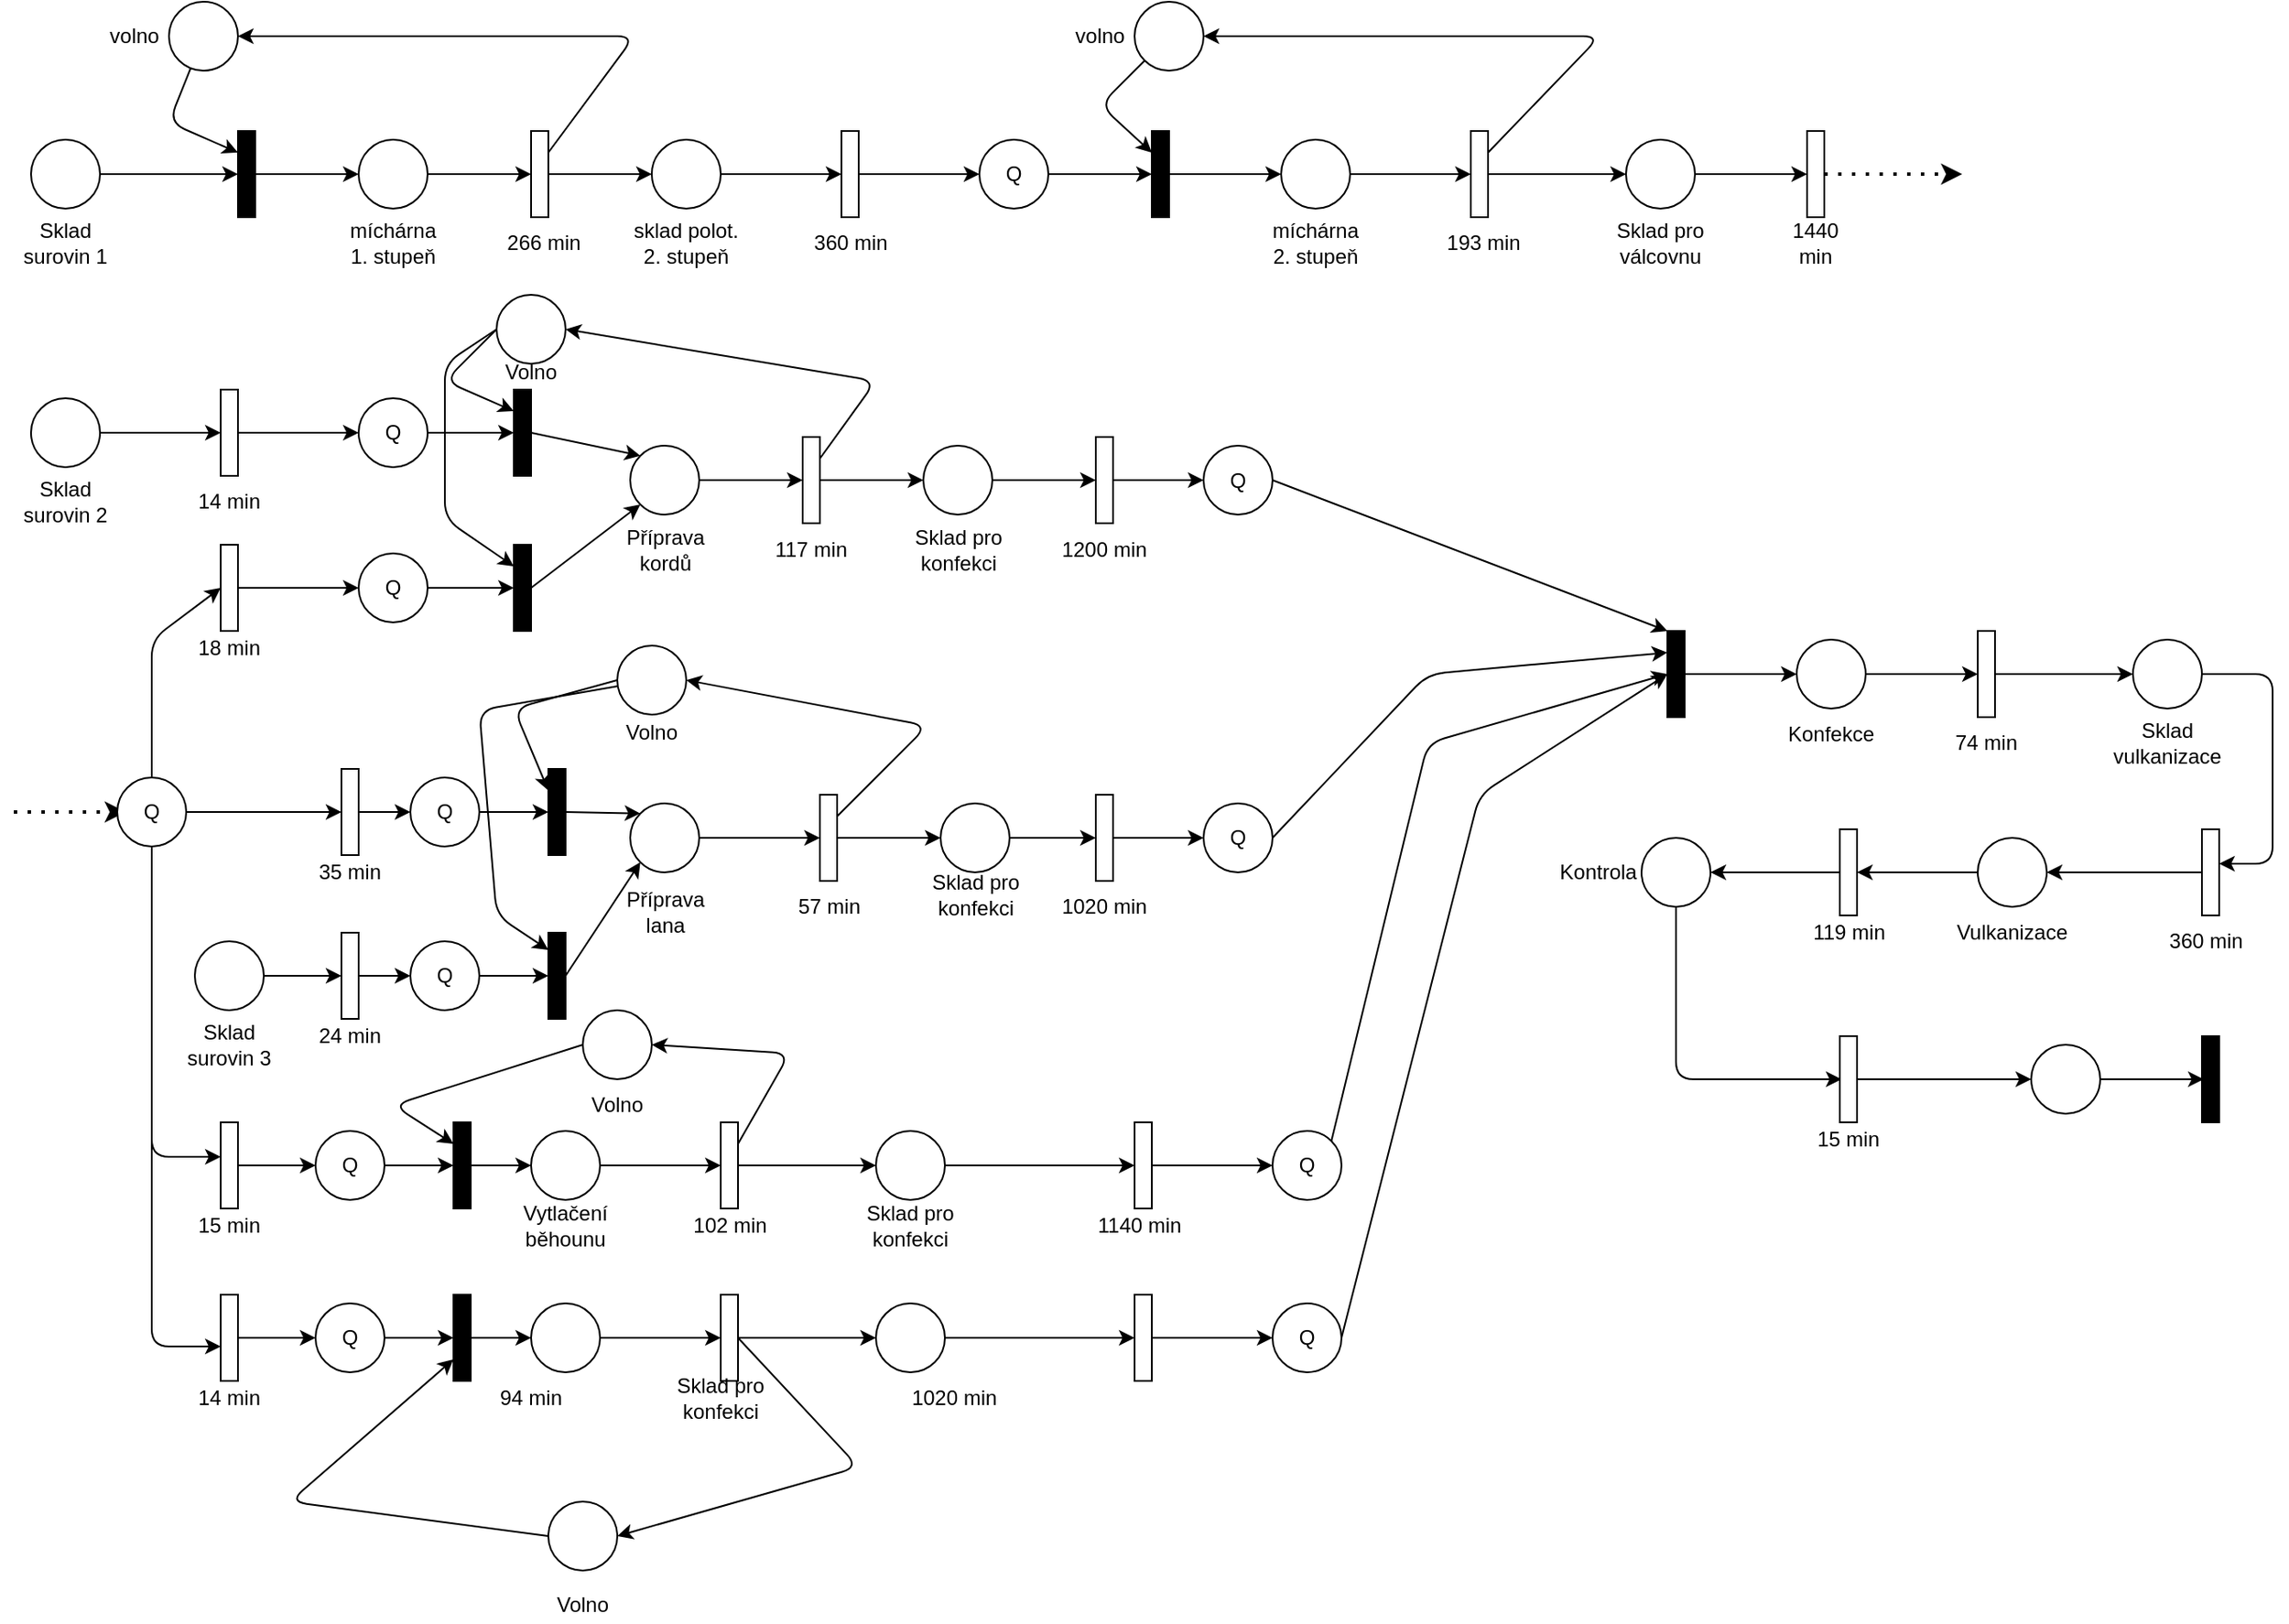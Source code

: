 <mxfile version="13.9.6" type="device"><diagram id="prtHgNgQTEPvFCAcTncT" name="Page-1"><mxGraphModel dx="1303" dy="792" grid="1" gridSize="10" guides="1" tooltips="1" connect="1" arrows="1" fold="1" page="1" pageScale="1" pageWidth="1169" pageHeight="827" math="0" shadow="0"><root><mxCell id="0"/><mxCell id="1" parent="0"/><mxCell id="CF1dB-pHGyorkiDozBWV-3" value="" style="ellipse;whiteSpace=wrap;html=1;aspect=fixed;" vertex="1" parent="1"><mxGeometry x="20" y="80" width="40" height="40" as="geometry"/></mxCell><mxCell id="CF1dB-pHGyorkiDozBWV-4" value="Sklad surovin 1" style="text;html=1;strokeColor=none;fillColor=none;align=center;verticalAlign=middle;whiteSpace=wrap;rounded=0;" vertex="1" parent="1"><mxGeometry x="10" y="130" width="60" height="20" as="geometry"/></mxCell><mxCell id="CF1dB-pHGyorkiDozBWV-5" value="" style="endArrow=classic;html=1;" edge="1" parent="1" source="CF1dB-pHGyorkiDozBWV-3" target="CF1dB-pHGyorkiDozBWV-6"><mxGeometry width="50" height="50" relative="1" as="geometry"><mxPoint x="210" y="160" as="sourcePoint"/><mxPoint x="120" y="101" as="targetPoint"/></mxGeometry></mxCell><mxCell id="CF1dB-pHGyorkiDozBWV-6" value="" style="rounded=0;whiteSpace=wrap;html=1;fillColor=#000000;" vertex="1" parent="1"><mxGeometry x="140" y="75" width="10" height="50" as="geometry"/></mxCell><mxCell id="CF1dB-pHGyorkiDozBWV-8" value="266 min" style="text;html=1;strokeColor=none;fillColor=none;align=center;verticalAlign=middle;whiteSpace=wrap;rounded=0;" vertex="1" parent="1"><mxGeometry x="280" y="130" width="75" height="20" as="geometry"/></mxCell><mxCell id="CF1dB-pHGyorkiDozBWV-9" value="" style="endArrow=classic;html=1;exitX=1;exitY=0.5;exitDx=0;exitDy=0;" edge="1" parent="1" source="CF1dB-pHGyorkiDozBWV-6" target="CF1dB-pHGyorkiDozBWV-10"><mxGeometry width="50" height="50" relative="1" as="geometry"><mxPoint x="200" y="90" as="sourcePoint"/><mxPoint x="250" y="100" as="targetPoint"/></mxGeometry></mxCell><mxCell id="CF1dB-pHGyorkiDozBWV-17" style="edgeStyle=orthogonalEdgeStyle;rounded=0;orthogonalLoop=1;jettySize=auto;html=1;" edge="1" parent="1" source="CF1dB-pHGyorkiDozBWV-10" target="CF1dB-pHGyorkiDozBWV-18"><mxGeometry relative="1" as="geometry"><mxPoint x="310" y="100" as="targetPoint"/></mxGeometry></mxCell><mxCell id="CF1dB-pHGyorkiDozBWV-10" value="" style="ellipse;whiteSpace=wrap;html=1;aspect=fixed;" vertex="1" parent="1"><mxGeometry x="210" y="80" width="40" height="40" as="geometry"/></mxCell><mxCell id="CF1dB-pHGyorkiDozBWV-12" value="" style="ellipse;whiteSpace=wrap;html=1;aspect=fixed;" vertex="1" parent="1"><mxGeometry x="100" width="40" height="40" as="geometry"/></mxCell><mxCell id="CF1dB-pHGyorkiDozBWV-13" value="volno" style="text;html=1;strokeColor=none;fillColor=none;align=center;verticalAlign=middle;whiteSpace=wrap;rounded=0;" vertex="1" parent="1"><mxGeometry x="60" y="10" width="40" height="20" as="geometry"/></mxCell><mxCell id="CF1dB-pHGyorkiDozBWV-14" value="" style="endArrow=classic;html=1;entryX=0;entryY=0.25;entryDx=0;entryDy=0;" edge="1" parent="1" source="CF1dB-pHGyorkiDozBWV-12" target="CF1dB-pHGyorkiDozBWV-6"><mxGeometry width="50" height="50" relative="1" as="geometry"><mxPoint x="210" y="150" as="sourcePoint"/><mxPoint x="260" y="100" as="targetPoint"/><Array as="points"><mxPoint x="100" y="70"/></Array></mxGeometry></mxCell><mxCell id="CF1dB-pHGyorkiDozBWV-22" style="edgeStyle=orthogonalEdgeStyle;rounded=0;orthogonalLoop=1;jettySize=auto;html=1;" edge="1" parent="1" source="CF1dB-pHGyorkiDozBWV-18"><mxGeometry relative="1" as="geometry"><mxPoint x="380" y="100" as="targetPoint"/></mxGeometry></mxCell><mxCell id="CF1dB-pHGyorkiDozBWV-18" value="" style="rounded=0;whiteSpace=wrap;html=1;" vertex="1" parent="1"><mxGeometry x="310" y="75" width="10" height="50" as="geometry"/></mxCell><mxCell id="CF1dB-pHGyorkiDozBWV-20" value="míchárna&lt;br&gt;1. stupeň" style="text;html=1;strokeColor=none;fillColor=none;align=center;verticalAlign=middle;whiteSpace=wrap;rounded=0;" vertex="1" parent="1"><mxGeometry x="195" y="130" width="70" height="20" as="geometry"/></mxCell><mxCell id="CF1dB-pHGyorkiDozBWV-23" value="" style="endArrow=classic;html=1;entryX=1;entryY=0.5;entryDx=0;entryDy=0;exitX=1;exitY=0.25;exitDx=0;exitDy=0;" edge="1" parent="1" source="CF1dB-pHGyorkiDozBWV-18" target="CF1dB-pHGyorkiDozBWV-12"><mxGeometry width="50" height="50" relative="1" as="geometry"><mxPoint x="340" y="80" as="sourcePoint"/><mxPoint x="390" y="30" as="targetPoint"/><Array as="points"><mxPoint x="370" y="20"/></Array></mxGeometry></mxCell><mxCell id="CF1dB-pHGyorkiDozBWV-27" style="edgeStyle=orthogonalEdgeStyle;rounded=0;orthogonalLoop=1;jettySize=auto;html=1;" edge="1" parent="1" source="CF1dB-pHGyorkiDozBWV-24"><mxGeometry relative="1" as="geometry"><mxPoint x="490" y="100" as="targetPoint"/></mxGeometry></mxCell><mxCell id="CF1dB-pHGyorkiDozBWV-24" value="" style="ellipse;whiteSpace=wrap;html=1;aspect=fixed;" vertex="1" parent="1"><mxGeometry x="380" y="80" width="40" height="40" as="geometry"/></mxCell><mxCell id="CF1dB-pHGyorkiDozBWV-25" value="sklad polot.&lt;br&gt;2. stupeň" style="text;html=1;strokeColor=none;fillColor=none;align=center;verticalAlign=middle;whiteSpace=wrap;rounded=0;" vertex="1" parent="1"><mxGeometry x="360" y="130" width="80" height="20" as="geometry"/></mxCell><mxCell id="CF1dB-pHGyorkiDozBWV-43" style="edgeStyle=orthogonalEdgeStyle;rounded=0;orthogonalLoop=1;jettySize=auto;html=1;" edge="1" parent="1" source="CF1dB-pHGyorkiDozBWV-28"><mxGeometry relative="1" as="geometry"><mxPoint x="570" y="100" as="targetPoint"/></mxGeometry></mxCell><mxCell id="CF1dB-pHGyorkiDozBWV-28" value="" style="rounded=0;whiteSpace=wrap;html=1;" vertex="1" parent="1"><mxGeometry x="490" y="75" width="10" height="50" as="geometry"/></mxCell><mxCell id="CF1dB-pHGyorkiDozBWV-29" value="360 min" style="text;html=1;strokeColor=none;fillColor=none;align=center;verticalAlign=middle;whiteSpace=wrap;rounded=0;" vertex="1" parent="1"><mxGeometry x="457.5" y="130" width="75" height="20" as="geometry"/></mxCell><mxCell id="CF1dB-pHGyorkiDozBWV-36" style="edgeStyle=orthogonalEdgeStyle;rounded=0;orthogonalLoop=1;jettySize=auto;html=1;" edge="1" parent="1" source="CF1dB-pHGyorkiDozBWV-34"><mxGeometry relative="1" as="geometry"><mxPoint x="855" y="100" as="targetPoint"/></mxGeometry></mxCell><mxCell id="CF1dB-pHGyorkiDozBWV-34" value="" style="ellipse;whiteSpace=wrap;html=1;aspect=fixed;" vertex="1" parent="1"><mxGeometry x="745" y="80" width="40" height="40" as="geometry"/></mxCell><mxCell id="CF1dB-pHGyorkiDozBWV-35" value="míchárna&lt;br&gt;2. stupeň" style="text;html=1;strokeColor=none;fillColor=none;align=center;verticalAlign=middle;whiteSpace=wrap;rounded=0;" vertex="1" parent="1"><mxGeometry x="730" y="130" width="70" height="20" as="geometry"/></mxCell><mxCell id="CF1dB-pHGyorkiDozBWV-39" style="edgeStyle=orthogonalEdgeStyle;rounded=0;orthogonalLoop=1;jettySize=auto;html=1;" edge="1" parent="1" source="CF1dB-pHGyorkiDozBWV-37"><mxGeometry relative="1" as="geometry"><mxPoint x="945" y="100" as="targetPoint"/></mxGeometry></mxCell><mxCell id="CF1dB-pHGyorkiDozBWV-37" value="" style="rounded=0;whiteSpace=wrap;html=1;" vertex="1" parent="1"><mxGeometry x="855" y="75" width="10" height="50" as="geometry"/></mxCell><mxCell id="CF1dB-pHGyorkiDozBWV-38" value="193 min" style="text;html=1;strokeColor=none;fillColor=none;align=center;verticalAlign=middle;whiteSpace=wrap;rounded=0;" vertex="1" parent="1"><mxGeometry x="840" y="130" width="45" height="20" as="geometry"/></mxCell><mxCell id="CF1dB-pHGyorkiDozBWV-53" style="edgeStyle=orthogonalEdgeStyle;rounded=0;orthogonalLoop=1;jettySize=auto;html=1;" edge="1" parent="1" source="CF1dB-pHGyorkiDozBWV-40"><mxGeometry relative="1" as="geometry"><mxPoint x="1050" y="100" as="targetPoint"/></mxGeometry></mxCell><mxCell id="CF1dB-pHGyorkiDozBWV-40" value="" style="ellipse;whiteSpace=wrap;html=1;aspect=fixed;" vertex="1" parent="1"><mxGeometry x="945" y="80" width="40" height="40" as="geometry"/></mxCell><mxCell id="CF1dB-pHGyorkiDozBWV-42" value="Sklad pro válcovnu" style="text;html=1;strokeColor=none;fillColor=none;align=center;verticalAlign=middle;whiteSpace=wrap;rounded=0;" vertex="1" parent="1"><mxGeometry x="935" y="130" width="60" height="20" as="geometry"/></mxCell><mxCell id="CF1dB-pHGyorkiDozBWV-45" style="edgeStyle=orthogonalEdgeStyle;rounded=0;orthogonalLoop=1;jettySize=auto;html=1;" edge="1" parent="1" source="CF1dB-pHGyorkiDozBWV-44"><mxGeometry relative="1" as="geometry"><mxPoint x="670" y="100" as="targetPoint"/></mxGeometry></mxCell><mxCell id="CF1dB-pHGyorkiDozBWV-44" value="Q" style="ellipse;whiteSpace=wrap;html=1;aspect=fixed;" vertex="1" parent="1"><mxGeometry x="570" y="80" width="40" height="40" as="geometry"/></mxCell><mxCell id="CF1dB-pHGyorkiDozBWV-47" style="edgeStyle=orthogonalEdgeStyle;rounded=0;orthogonalLoop=1;jettySize=auto;html=1;entryX=0;entryY=0.5;entryDx=0;entryDy=0;" edge="1" parent="1" source="CF1dB-pHGyorkiDozBWV-46" target="CF1dB-pHGyorkiDozBWV-34"><mxGeometry relative="1" as="geometry"/></mxCell><mxCell id="CF1dB-pHGyorkiDozBWV-46" value="" style="rounded=0;whiteSpace=wrap;html=1;fillColor=#000000;" vertex="1" parent="1"><mxGeometry x="670" y="75" width="10" height="50" as="geometry"/></mxCell><mxCell id="CF1dB-pHGyorkiDozBWV-48" value="" style="ellipse;whiteSpace=wrap;html=1;aspect=fixed;" vertex="1" parent="1"><mxGeometry x="660" width="40" height="40" as="geometry"/></mxCell><mxCell id="CF1dB-pHGyorkiDozBWV-49" value="volno" style="text;html=1;strokeColor=none;fillColor=none;align=center;verticalAlign=middle;whiteSpace=wrap;rounded=0;" vertex="1" parent="1"><mxGeometry x="620" y="10" width="40" height="20" as="geometry"/></mxCell><mxCell id="CF1dB-pHGyorkiDozBWV-50" value="" style="endArrow=classic;html=1;entryX=1;entryY=0.5;entryDx=0;entryDy=0;exitX=1;exitY=0.25;exitDx=0;exitDy=0;" edge="1" parent="1" source="CF1dB-pHGyorkiDozBWV-37" target="CF1dB-pHGyorkiDozBWV-48"><mxGeometry width="50" height="50" relative="1" as="geometry"><mxPoint x="890" y="60" as="sourcePoint"/><mxPoint x="600" y="50" as="targetPoint"/><Array as="points"><mxPoint x="930" y="20"/></Array></mxGeometry></mxCell><mxCell id="CF1dB-pHGyorkiDozBWV-51" value="" style="endArrow=classic;html=1;entryX=0;entryY=0.25;entryDx=0;entryDy=0;" edge="1" parent="1" source="CF1dB-pHGyorkiDozBWV-48" target="CF1dB-pHGyorkiDozBWV-46"><mxGeometry width="50" height="50" relative="1" as="geometry"><mxPoint x="530" y="70" as="sourcePoint"/><mxPoint x="580" y="20" as="targetPoint"/><Array as="points"><mxPoint x="640" y="60"/></Array></mxGeometry></mxCell><mxCell id="CF1dB-pHGyorkiDozBWV-54" value="" style="rounded=0;whiteSpace=wrap;html=1;" vertex="1" parent="1"><mxGeometry x="1050" y="75" width="10" height="50" as="geometry"/></mxCell><mxCell id="CF1dB-pHGyorkiDozBWV-55" value="1440&lt;br&gt;min" style="text;html=1;strokeColor=none;fillColor=none;align=center;verticalAlign=middle;whiteSpace=wrap;rounded=0;" vertex="1" parent="1"><mxGeometry x="1035" y="130" width="40" height="20" as="geometry"/></mxCell><mxCell id="CF1dB-pHGyorkiDozBWV-58" value="" style="endArrow=classic;dashed=1;html=1;dashPattern=1 3;strokeWidth=2;endFill=1;" edge="1" parent="1"><mxGeometry width="50" height="50" relative="1" as="geometry"><mxPoint x="1060" y="100" as="sourcePoint"/><mxPoint x="1140" y="100" as="targetPoint"/></mxGeometry></mxCell><mxCell id="CF1dB-pHGyorkiDozBWV-59" value="" style="endArrow=classic;dashed=1;html=1;dashPattern=1 3;strokeWidth=2;endFill=1;" edge="1" parent="1"><mxGeometry width="50" height="50" relative="1" as="geometry"><mxPoint x="10" y="470" as="sourcePoint"/><mxPoint x="75" y="470" as="targetPoint"/></mxGeometry></mxCell><mxCell id="CF1dB-pHGyorkiDozBWV-62" style="edgeStyle=orthogonalEdgeStyle;rounded=0;orthogonalLoop=1;jettySize=auto;html=1;endArrow=classic;endFill=1;" edge="1" parent="1" source="CF1dB-pHGyorkiDozBWV-60"><mxGeometry relative="1" as="geometry"><mxPoint x="130" y="250" as="targetPoint"/></mxGeometry></mxCell><mxCell id="CF1dB-pHGyorkiDozBWV-60" value="" style="ellipse;whiteSpace=wrap;html=1;aspect=fixed;" vertex="1" parent="1"><mxGeometry x="20" y="230" width="40" height="40" as="geometry"/></mxCell><mxCell id="CF1dB-pHGyorkiDozBWV-61" value="Sklad surovin 2" style="text;html=1;strokeColor=none;fillColor=none;align=center;verticalAlign=middle;whiteSpace=wrap;rounded=0;" vertex="1" parent="1"><mxGeometry x="10" y="280" width="60" height="20" as="geometry"/></mxCell><mxCell id="CF1dB-pHGyorkiDozBWV-63" value="Q" style="ellipse;whiteSpace=wrap;html=1;aspect=fixed;" vertex="1" parent="1"><mxGeometry x="70" y="450" width="40" height="40" as="geometry"/></mxCell><mxCell id="CF1dB-pHGyorkiDozBWV-65" value="" style="rounded=0;whiteSpace=wrap;html=1;" vertex="1" parent="1"><mxGeometry x="130" y="225" width="10" height="50" as="geometry"/></mxCell><mxCell id="CF1dB-pHGyorkiDozBWV-66" value="" style="rounded=0;whiteSpace=wrap;html=1;" vertex="1" parent="1"><mxGeometry x="130" y="315" width="10" height="50" as="geometry"/></mxCell><mxCell id="CF1dB-pHGyorkiDozBWV-67" value="14 min" style="text;html=1;strokeColor=none;fillColor=none;align=center;verticalAlign=middle;whiteSpace=wrap;rounded=0;" vertex="1" parent="1"><mxGeometry x="115" y="280" width="40" height="20" as="geometry"/></mxCell><mxCell id="CF1dB-pHGyorkiDozBWV-69" value="18 min" style="text;html=1;strokeColor=none;fillColor=none;align=center;verticalAlign=middle;whiteSpace=wrap;rounded=0;" vertex="1" parent="1"><mxGeometry x="115" y="365" width="40" height="20" as="geometry"/></mxCell><mxCell id="CF1dB-pHGyorkiDozBWV-77" style="edgeStyle=orthogonalEdgeStyle;rounded=0;orthogonalLoop=1;jettySize=auto;html=1;endArrow=classic;endFill=1;" edge="1" parent="1" source="CF1dB-pHGyorkiDozBWV-71"><mxGeometry relative="1" as="geometry"><mxPoint x="467.5" y="277.5" as="targetPoint"/></mxGeometry></mxCell><mxCell id="CF1dB-pHGyorkiDozBWV-71" value="" style="ellipse;whiteSpace=wrap;html=1;aspect=fixed;" vertex="1" parent="1"><mxGeometry x="367.5" y="257.5" width="40" height="40" as="geometry"/></mxCell><mxCell id="CF1dB-pHGyorkiDozBWV-72" value="" style="endArrow=classic;html=1;exitX=1;exitY=0.5;exitDx=0;exitDy=0;" edge="1" parent="1" source="CF1dB-pHGyorkiDozBWV-65"><mxGeometry width="50" height="50" relative="1" as="geometry"><mxPoint x="230" y="420" as="sourcePoint"/><mxPoint x="210" y="250" as="targetPoint"/><Array as="points"/></mxGeometry></mxCell><mxCell id="CF1dB-pHGyorkiDozBWV-73" value="" style="endArrow=classic;html=1;exitX=1;exitY=0.5;exitDx=0;exitDy=0;entryX=0;entryY=0.5;entryDx=0;entryDy=0;" edge="1" parent="1" source="CF1dB-pHGyorkiDozBWV-66" target="CF1dB-pHGyorkiDozBWV-197"><mxGeometry width="50" height="50" relative="1" as="geometry"><mxPoint x="190" y="400" as="sourcePoint"/><mxPoint x="220" y="310" as="targetPoint"/><Array as="points"><mxPoint x="190" y="340"/></Array></mxGeometry></mxCell><mxCell id="CF1dB-pHGyorkiDozBWV-75" value="Příprava kordů" style="text;html=1;strokeColor=none;fillColor=none;align=center;verticalAlign=middle;whiteSpace=wrap;rounded=0;" vertex="1" parent="1"><mxGeometry x="367.5" y="307.5" width="40" height="20" as="geometry"/></mxCell><mxCell id="CF1dB-pHGyorkiDozBWV-81" style="edgeStyle=orthogonalEdgeStyle;rounded=0;orthogonalLoop=1;jettySize=auto;html=1;endArrow=classic;endFill=1;" edge="1" parent="1" source="CF1dB-pHGyorkiDozBWV-78"><mxGeometry relative="1" as="geometry"><mxPoint x="537.5" y="277.5" as="targetPoint"/></mxGeometry></mxCell><mxCell id="CF1dB-pHGyorkiDozBWV-78" value="" style="rounded=0;whiteSpace=wrap;html=1;" vertex="1" parent="1"><mxGeometry x="467.5" y="252.5" width="10" height="50" as="geometry"/></mxCell><mxCell id="CF1dB-pHGyorkiDozBWV-80" value="117 min" style="text;html=1;strokeColor=none;fillColor=none;align=center;verticalAlign=middle;whiteSpace=wrap;rounded=0;" vertex="1" parent="1"><mxGeometry x="450" y="307.5" width="45" height="20" as="geometry"/></mxCell><mxCell id="CF1dB-pHGyorkiDozBWV-84" style="edgeStyle=orthogonalEdgeStyle;rounded=0;orthogonalLoop=1;jettySize=auto;html=1;endArrow=classic;endFill=1;" edge="1" parent="1" source="CF1dB-pHGyorkiDozBWV-82"><mxGeometry relative="1" as="geometry"><mxPoint x="637.5" y="277.5" as="targetPoint"/></mxGeometry></mxCell><mxCell id="CF1dB-pHGyorkiDozBWV-82" value="" style="ellipse;whiteSpace=wrap;html=1;aspect=fixed;" vertex="1" parent="1"><mxGeometry x="537.5" y="257.5" width="40" height="40" as="geometry"/></mxCell><mxCell id="CF1dB-pHGyorkiDozBWV-83" value="Sklad pro konfekci" style="text;html=1;strokeColor=none;fillColor=none;align=center;verticalAlign=middle;whiteSpace=wrap;rounded=0;" vertex="1" parent="1"><mxGeometry x="527.5" y="307.5" width="60" height="20" as="geometry"/></mxCell><mxCell id="CF1dB-pHGyorkiDozBWV-224" style="edgeStyle=orthogonalEdgeStyle;rounded=0;orthogonalLoop=1;jettySize=auto;html=1;entryX=0;entryY=0.5;entryDx=0;entryDy=0;endArrow=classic;endFill=1;" edge="1" parent="1" source="CF1dB-pHGyorkiDozBWV-85" target="CF1dB-pHGyorkiDozBWV-152"><mxGeometry relative="1" as="geometry"/></mxCell><mxCell id="CF1dB-pHGyorkiDozBWV-85" value="" style="rounded=0;whiteSpace=wrap;html=1;" vertex="1" parent="1"><mxGeometry x="637.5" y="252.5" width="10" height="50" as="geometry"/></mxCell><mxCell id="CF1dB-pHGyorkiDozBWV-86" value="1200 min" style="text;html=1;strokeColor=none;fillColor=none;align=center;verticalAlign=middle;whiteSpace=wrap;rounded=0;" vertex="1" parent="1"><mxGeometry x="615" y="307.5" width="55" height="20" as="geometry"/></mxCell><mxCell id="CF1dB-pHGyorkiDozBWV-95" style="edgeStyle=orthogonalEdgeStyle;rounded=0;orthogonalLoop=1;jettySize=auto;html=1;entryX=0;entryY=0.5;entryDx=0;entryDy=0;endArrow=classic;endFill=1;" edge="1" parent="1" source="CF1dB-pHGyorkiDozBWV-87" target="CF1dB-pHGyorkiDozBWV-94"><mxGeometry relative="1" as="geometry"/></mxCell><mxCell id="CF1dB-pHGyorkiDozBWV-87" value="" style="ellipse;whiteSpace=wrap;html=1;aspect=fixed;" vertex="1" parent="1"><mxGeometry x="115" y="545" width="40" height="40" as="geometry"/></mxCell><mxCell id="CF1dB-pHGyorkiDozBWV-89" value="Sklad surovin 3" style="text;html=1;strokeColor=none;fillColor=none;align=center;verticalAlign=middle;whiteSpace=wrap;rounded=0;" vertex="1" parent="1"><mxGeometry x="105" y="595" width="60" height="20" as="geometry"/></mxCell><mxCell id="CF1dB-pHGyorkiDozBWV-91" value="" style="endArrow=classic;html=1;exitX=0.5;exitY=0;exitDx=0;exitDy=0;entryX=0;entryY=0.5;entryDx=0;entryDy=0;" edge="1" parent="1" source="CF1dB-pHGyorkiDozBWV-63" target="CF1dB-pHGyorkiDozBWV-66"><mxGeometry width="50" height="50" relative="1" as="geometry"><mxPoint x="370" y="430" as="sourcePoint"/><mxPoint x="420" y="380" as="targetPoint"/><Array as="points"><mxPoint x="90" y="370"/></Array></mxGeometry></mxCell><mxCell id="CF1dB-pHGyorkiDozBWV-92" value="" style="endArrow=classic;html=1;exitX=1;exitY=0.5;exitDx=0;exitDy=0;" edge="1" parent="1" source="CF1dB-pHGyorkiDozBWV-63"><mxGeometry width="50" height="50" relative="1" as="geometry"><mxPoint x="370" y="430" as="sourcePoint"/><mxPoint x="200" y="470" as="targetPoint"/></mxGeometry></mxCell><mxCell id="CF1dB-pHGyorkiDozBWV-93" value="" style="rounded=0;whiteSpace=wrap;html=1;" vertex="1" parent="1"><mxGeometry x="200" y="445" width="10" height="50" as="geometry"/></mxCell><mxCell id="CF1dB-pHGyorkiDozBWV-94" value="" style="rounded=0;whiteSpace=wrap;html=1;" vertex="1" parent="1"><mxGeometry x="200" y="540" width="10" height="50" as="geometry"/></mxCell><mxCell id="CF1dB-pHGyorkiDozBWV-96" value="35 min" style="text;html=1;strokeColor=none;fillColor=none;align=center;verticalAlign=middle;whiteSpace=wrap;rounded=0;" vertex="1" parent="1"><mxGeometry x="185" y="495" width="40" height="20" as="geometry"/></mxCell><mxCell id="CF1dB-pHGyorkiDozBWV-97" value="24 min" style="text;html=1;strokeColor=none;fillColor=none;align=center;verticalAlign=middle;whiteSpace=wrap;rounded=0;" vertex="1" parent="1"><mxGeometry x="185" y="590" width="40" height="20" as="geometry"/></mxCell><mxCell id="CF1dB-pHGyorkiDozBWV-103" style="edgeStyle=orthogonalEdgeStyle;rounded=0;orthogonalLoop=1;jettySize=auto;html=1;endArrow=classic;endFill=1;" edge="1" parent="1" source="CF1dB-pHGyorkiDozBWV-99"><mxGeometry relative="1" as="geometry"><mxPoint x="477.5" y="485" as="targetPoint"/></mxGeometry></mxCell><mxCell id="CF1dB-pHGyorkiDozBWV-99" value="" style="ellipse;whiteSpace=wrap;html=1;aspect=fixed;" vertex="1" parent="1"><mxGeometry x="367.5" y="465" width="40" height="40" as="geometry"/></mxCell><mxCell id="CF1dB-pHGyorkiDozBWV-100" value="" style="endArrow=classic;html=1;exitX=1;exitY=0.5;exitDx=0;exitDy=0;" edge="1" parent="1" source="CF1dB-pHGyorkiDozBWV-93"><mxGeometry width="50" height="50" relative="1" as="geometry"><mxPoint x="260" y="510" as="sourcePoint"/><mxPoint x="240" y="470" as="targetPoint"/><Array as="points"/></mxGeometry></mxCell><mxCell id="CF1dB-pHGyorkiDozBWV-101" value="" style="endArrow=classic;html=1;exitX=1;exitY=0.5;exitDx=0;exitDy=0;entryX=0;entryY=0.5;entryDx=0;entryDy=0;" edge="1" parent="1" source="CF1dB-pHGyorkiDozBWV-94" target="CF1dB-pHGyorkiDozBWV-210"><mxGeometry width="50" height="50" relative="1" as="geometry"><mxPoint x="250" y="590" as="sourcePoint"/><mxPoint x="240" y="570" as="targetPoint"/><Array as="points"/></mxGeometry></mxCell><mxCell id="CF1dB-pHGyorkiDozBWV-102" value="Příprava lana" style="text;html=1;strokeColor=none;fillColor=none;align=center;verticalAlign=middle;whiteSpace=wrap;rounded=0;" vertex="1" parent="1"><mxGeometry x="367.5" y="515" width="40" height="25" as="geometry"/></mxCell><mxCell id="CF1dB-pHGyorkiDozBWV-106" style="edgeStyle=orthogonalEdgeStyle;rounded=0;orthogonalLoop=1;jettySize=auto;html=1;endArrow=classic;endFill=1;" edge="1" parent="1" source="CF1dB-pHGyorkiDozBWV-104"><mxGeometry relative="1" as="geometry"><mxPoint x="547.5" y="485" as="targetPoint"/></mxGeometry></mxCell><mxCell id="CF1dB-pHGyorkiDozBWV-104" value="" style="rounded=0;whiteSpace=wrap;html=1;" vertex="1" parent="1"><mxGeometry x="477.5" y="460" width="10" height="50" as="geometry"/></mxCell><mxCell id="CF1dB-pHGyorkiDozBWV-105" value="57 min" style="text;html=1;strokeColor=none;fillColor=none;align=center;verticalAlign=middle;whiteSpace=wrap;rounded=0;" vertex="1" parent="1"><mxGeometry x="462.5" y="515" width="40" height="20" as="geometry"/></mxCell><mxCell id="CF1dB-pHGyorkiDozBWV-113" style="edgeStyle=orthogonalEdgeStyle;rounded=0;orthogonalLoop=1;jettySize=auto;html=1;endArrow=classic;endFill=1;" edge="1" parent="1" source="CF1dB-pHGyorkiDozBWV-111"><mxGeometry relative="1" as="geometry"><mxPoint x="637.5" y="485" as="targetPoint"/></mxGeometry></mxCell><mxCell id="CF1dB-pHGyorkiDozBWV-111" value="" style="ellipse;whiteSpace=wrap;html=1;aspect=fixed;" vertex="1" parent="1"><mxGeometry x="547.5" y="465" width="40" height="40" as="geometry"/></mxCell><mxCell id="CF1dB-pHGyorkiDozBWV-112" value="Sklad pro konfekci" style="text;html=1;strokeColor=none;fillColor=none;align=center;verticalAlign=middle;whiteSpace=wrap;rounded=0;" vertex="1" parent="1"><mxGeometry x="537.5" y="500" width="60" height="35" as="geometry"/></mxCell><mxCell id="CF1dB-pHGyorkiDozBWV-226" style="edgeStyle=orthogonalEdgeStyle;rounded=0;orthogonalLoop=1;jettySize=auto;html=1;entryX=0;entryY=0.5;entryDx=0;entryDy=0;endArrow=classic;endFill=1;" edge="1" parent="1" source="CF1dB-pHGyorkiDozBWV-114" target="CF1dB-pHGyorkiDozBWV-225"><mxGeometry relative="1" as="geometry"/></mxCell><mxCell id="CF1dB-pHGyorkiDozBWV-114" value="" style="rounded=0;whiteSpace=wrap;html=1;" vertex="1" parent="1"><mxGeometry x="637.5" y="460" width="10" height="50" as="geometry"/></mxCell><mxCell id="CF1dB-pHGyorkiDozBWV-115" value="1020 min" style="text;html=1;strokeColor=none;fillColor=none;align=center;verticalAlign=middle;whiteSpace=wrap;rounded=0;" vertex="1" parent="1"><mxGeometry x="615" y="515" width="55" height="20" as="geometry"/></mxCell><mxCell id="CF1dB-pHGyorkiDozBWV-116" value="" style="endArrow=classic;html=1;exitX=0.5;exitY=1;exitDx=0;exitDy=0;" edge="1" parent="1" source="CF1dB-pHGyorkiDozBWV-63"><mxGeometry width="50" height="50" relative="1" as="geometry"><mxPoint x="90" y="640" as="sourcePoint"/><mxPoint x="130" y="670" as="targetPoint"/><Array as="points"><mxPoint x="90" y="670"/></Array></mxGeometry></mxCell><mxCell id="CF1dB-pHGyorkiDozBWV-119" style="edgeStyle=orthogonalEdgeStyle;rounded=0;orthogonalLoop=1;jettySize=auto;html=1;endArrow=classic;endFill=1;entryX=0;entryY=0.5;entryDx=0;entryDy=0;" edge="1" parent="1" source="CF1dB-pHGyorkiDozBWV-117" target="CF1dB-pHGyorkiDozBWV-234"><mxGeometry relative="1" as="geometry"><mxPoint x="200" y="675.0" as="targetPoint"/></mxGeometry></mxCell><mxCell id="CF1dB-pHGyorkiDozBWV-117" value="" style="rounded=0;whiteSpace=wrap;html=1;" vertex="1" parent="1"><mxGeometry x="130" y="650" width="10" height="50" as="geometry"/></mxCell><mxCell id="CF1dB-pHGyorkiDozBWV-118" value="15 min" style="text;html=1;strokeColor=none;fillColor=none;align=center;verticalAlign=middle;whiteSpace=wrap;rounded=0;" vertex="1" parent="1"><mxGeometry x="115" y="700" width="40" height="20" as="geometry"/></mxCell><mxCell id="CF1dB-pHGyorkiDozBWV-121" style="edgeStyle=orthogonalEdgeStyle;rounded=0;orthogonalLoop=1;jettySize=auto;html=1;endArrow=classic;endFill=1;" edge="1" parent="1" source="CF1dB-pHGyorkiDozBWV-120"><mxGeometry relative="1" as="geometry"><mxPoint x="420" y="675.0" as="targetPoint"/></mxGeometry></mxCell><mxCell id="CF1dB-pHGyorkiDozBWV-120" value="" style="ellipse;whiteSpace=wrap;html=1;aspect=fixed;" vertex="1" parent="1"><mxGeometry x="310" y="655" width="40" height="40" as="geometry"/></mxCell><mxCell id="CF1dB-pHGyorkiDozBWV-126" style="edgeStyle=orthogonalEdgeStyle;rounded=0;orthogonalLoop=1;jettySize=auto;html=1;endArrow=classic;endFill=1;" edge="1" parent="1" source="CF1dB-pHGyorkiDozBWV-122"><mxGeometry relative="1" as="geometry"><mxPoint x="510" y="675.0" as="targetPoint"/></mxGeometry></mxCell><mxCell id="CF1dB-pHGyorkiDozBWV-122" value="" style="rounded=0;whiteSpace=wrap;html=1;" vertex="1" parent="1"><mxGeometry x="420" y="650" width="10" height="50" as="geometry"/></mxCell><mxCell id="CF1dB-pHGyorkiDozBWV-123" value="Vytlačení běhounu" style="text;html=1;strokeColor=none;fillColor=none;align=center;verticalAlign=middle;whiteSpace=wrap;rounded=0;" vertex="1" parent="1"><mxGeometry x="300" y="700" width="60" height="20" as="geometry"/></mxCell><mxCell id="CF1dB-pHGyorkiDozBWV-125" value="102 min" style="text;html=1;strokeColor=none;fillColor=none;align=center;verticalAlign=middle;whiteSpace=wrap;rounded=0;" vertex="1" parent="1"><mxGeometry x="402.5" y="700" width="45" height="20" as="geometry"/></mxCell><mxCell id="CF1dB-pHGyorkiDozBWV-129" style="edgeStyle=orthogonalEdgeStyle;rounded=0;orthogonalLoop=1;jettySize=auto;html=1;endArrow=classic;endFill=1;" edge="1" parent="1" source="CF1dB-pHGyorkiDozBWV-127"><mxGeometry relative="1" as="geometry"><mxPoint x="660" y="675.0" as="targetPoint"/></mxGeometry></mxCell><mxCell id="CF1dB-pHGyorkiDozBWV-127" value="" style="ellipse;whiteSpace=wrap;html=1;aspect=fixed;" vertex="1" parent="1"><mxGeometry x="510" y="655" width="40" height="40" as="geometry"/></mxCell><mxCell id="CF1dB-pHGyorkiDozBWV-128" value="Sklad pro konfekci" style="text;html=1;strokeColor=none;fillColor=none;align=center;verticalAlign=middle;whiteSpace=wrap;rounded=0;" vertex="1" parent="1"><mxGeometry x="500" y="700" width="60" height="20" as="geometry"/></mxCell><mxCell id="CF1dB-pHGyorkiDozBWV-130" value="" style="rounded=0;whiteSpace=wrap;html=1;" vertex="1" parent="1"><mxGeometry x="660" y="650" width="10" height="50" as="geometry"/></mxCell><mxCell id="CF1dB-pHGyorkiDozBWV-131" value="1140 min" style="text;html=1;strokeColor=none;fillColor=none;align=center;verticalAlign=middle;whiteSpace=wrap;rounded=0;" vertex="1" parent="1"><mxGeometry x="632.5" y="700" width="60" height="20" as="geometry"/></mxCell><mxCell id="CF1dB-pHGyorkiDozBWV-133" value="" style="endArrow=classic;html=1;" edge="1" parent="1"><mxGeometry width="50" height="50" relative="1" as="geometry"><mxPoint x="90" y="650" as="sourcePoint"/><mxPoint x="130" y="780" as="targetPoint"/><Array as="points"><mxPoint x="90" y="780"/></Array></mxGeometry></mxCell><mxCell id="CF1dB-pHGyorkiDozBWV-137" style="edgeStyle=orthogonalEdgeStyle;rounded=0;orthogonalLoop=1;jettySize=auto;html=1;endArrow=classic;endFill=1;entryX=0;entryY=0.5;entryDx=0;entryDy=0;" edge="1" parent="1" source="CF1dB-pHGyorkiDozBWV-134" target="CF1dB-pHGyorkiDozBWV-235"><mxGeometry relative="1" as="geometry"><mxPoint x="180" y="775" as="targetPoint"/></mxGeometry></mxCell><mxCell id="CF1dB-pHGyorkiDozBWV-134" value="" style="rounded=0;whiteSpace=wrap;html=1;" vertex="1" parent="1"><mxGeometry x="130" y="750" width="10" height="50" as="geometry"/></mxCell><mxCell id="CF1dB-pHGyorkiDozBWV-135" value="14 min" style="text;html=1;strokeColor=none;fillColor=none;align=center;verticalAlign=middle;whiteSpace=wrap;rounded=0;" vertex="1" parent="1"><mxGeometry x="115" y="800" width="40" height="20" as="geometry"/></mxCell><mxCell id="CF1dB-pHGyorkiDozBWV-141" style="edgeStyle=orthogonalEdgeStyle;rounded=0;orthogonalLoop=1;jettySize=auto;html=1;endArrow=classic;endFill=1;" edge="1" parent="1" source="CF1dB-pHGyorkiDozBWV-138"><mxGeometry relative="1" as="geometry"><mxPoint x="420" y="775.0" as="targetPoint"/></mxGeometry></mxCell><mxCell id="CF1dB-pHGyorkiDozBWV-138" value="" style="ellipse;whiteSpace=wrap;html=1;aspect=fixed;" vertex="1" parent="1"><mxGeometry x="310" y="755" width="40" height="40" as="geometry"/></mxCell><mxCell id="CF1dB-pHGyorkiDozBWV-139" value="94 min" style="text;html=1;strokeColor=none;fillColor=none;align=center;verticalAlign=middle;whiteSpace=wrap;rounded=0;" vertex="1" parent="1"><mxGeometry x="290" y="800" width="40" height="20" as="geometry"/></mxCell><mxCell id="CF1dB-pHGyorkiDozBWV-144" style="edgeStyle=orthogonalEdgeStyle;rounded=0;orthogonalLoop=1;jettySize=auto;html=1;endArrow=classic;endFill=1;" edge="1" parent="1" source="CF1dB-pHGyorkiDozBWV-142"><mxGeometry relative="1" as="geometry"><mxPoint x="510" y="775.0" as="targetPoint"/></mxGeometry></mxCell><mxCell id="CF1dB-pHGyorkiDozBWV-142" value="" style="rounded=0;whiteSpace=wrap;html=1;" vertex="1" parent="1"><mxGeometry x="420" y="750" width="10" height="50" as="geometry"/></mxCell><mxCell id="CF1dB-pHGyorkiDozBWV-147" style="edgeStyle=orthogonalEdgeStyle;rounded=0;orthogonalLoop=1;jettySize=auto;html=1;endArrow=classic;endFill=1;" edge="1" parent="1" source="CF1dB-pHGyorkiDozBWV-145"><mxGeometry relative="1" as="geometry"><mxPoint x="660" y="775.0" as="targetPoint"/></mxGeometry></mxCell><mxCell id="CF1dB-pHGyorkiDozBWV-145" value="" style="ellipse;whiteSpace=wrap;html=1;aspect=fixed;" vertex="1" parent="1"><mxGeometry x="510" y="755" width="40" height="40" as="geometry"/></mxCell><mxCell id="CF1dB-pHGyorkiDozBWV-146" value="Sklad pro konfekci" style="text;html=1;strokeColor=none;fillColor=none;align=center;verticalAlign=middle;whiteSpace=wrap;rounded=0;" vertex="1" parent="1"><mxGeometry x="390" y="800" width="60" height="20" as="geometry"/></mxCell><mxCell id="CF1dB-pHGyorkiDozBWV-148" value="" style="rounded=0;whiteSpace=wrap;html=1;" vertex="1" parent="1"><mxGeometry x="660" y="750" width="10" height="50" as="geometry"/></mxCell><mxCell id="CF1dB-pHGyorkiDozBWV-149" value="1020 min" style="text;html=1;strokeColor=none;fillColor=none;align=center;verticalAlign=middle;whiteSpace=wrap;rounded=0;" vertex="1" parent="1"><mxGeometry x="527.5" y="800" width="55" height="20" as="geometry"/></mxCell><mxCell id="CF1dB-pHGyorkiDozBWV-152" value="Q" style="ellipse;whiteSpace=wrap;html=1;aspect=fixed;" vertex="1" parent="1"><mxGeometry x="700" y="257.5" width="40" height="40" as="geometry"/></mxCell><mxCell id="CF1dB-pHGyorkiDozBWV-153" value="" style="endArrow=classic;html=1;exitX=1;exitY=0.5;exitDx=0;exitDy=0;entryX=0;entryY=0.5;entryDx=0;entryDy=0;" edge="1" parent="1" source="CF1dB-pHGyorkiDozBWV-130" target="CF1dB-pHGyorkiDozBWV-227"><mxGeometry width="50" height="50" relative="1" as="geometry"><mxPoint x="780" y="700" as="sourcePoint"/><mxPoint x="770" y="675" as="targetPoint"/><Array as="points"/></mxGeometry></mxCell><mxCell id="CF1dB-pHGyorkiDozBWV-154" value="" style="endArrow=classic;html=1;exitX=1;exitY=0.5;exitDx=0;exitDy=0;entryX=0;entryY=0.5;entryDx=0;entryDy=0;" edge="1" parent="1" source="CF1dB-pHGyorkiDozBWV-148" target="CF1dB-pHGyorkiDozBWV-228"><mxGeometry width="50" height="50" relative="1" as="geometry"><mxPoint x="770" y="770" as="sourcePoint"/><mxPoint x="790" y="775" as="targetPoint"/><Array as="points"/></mxGeometry></mxCell><mxCell id="CF1dB-pHGyorkiDozBWV-157" style="edgeStyle=orthogonalEdgeStyle;rounded=0;orthogonalLoop=1;jettySize=auto;html=1;endArrow=classic;endFill=1;" edge="1" parent="1" source="CF1dB-pHGyorkiDozBWV-158"><mxGeometry relative="1" as="geometry"><mxPoint x="1149" y="390" as="targetPoint"/></mxGeometry></mxCell><mxCell id="CF1dB-pHGyorkiDozBWV-156" value="" style="rounded=0;whiteSpace=wrap;html=1;fillColor=#000000;" vertex="1" parent="1"><mxGeometry x="969" y="365" width="10" height="50" as="geometry"/></mxCell><mxCell id="CF1dB-pHGyorkiDozBWV-158" value="" style="ellipse;whiteSpace=wrap;html=1;aspect=fixed;" vertex="1" parent="1"><mxGeometry x="1044" y="370" width="40" height="40" as="geometry"/></mxCell><mxCell id="CF1dB-pHGyorkiDozBWV-163" style="edgeStyle=orthogonalEdgeStyle;rounded=0;orthogonalLoop=1;jettySize=auto;html=1;endArrow=classic;endFill=1;" edge="1" parent="1" source="CF1dB-pHGyorkiDozBWV-156" target="CF1dB-pHGyorkiDozBWV-158"><mxGeometry relative="1" as="geometry"><mxPoint x="1159" y="420" as="targetPoint"/><mxPoint x="979" y="390.0" as="sourcePoint"/></mxGeometry></mxCell><mxCell id="CF1dB-pHGyorkiDozBWV-164" value="Konfekce" style="text;html=1;strokeColor=none;fillColor=none;align=center;verticalAlign=middle;whiteSpace=wrap;rounded=0;" vertex="1" parent="1"><mxGeometry x="1044" y="415" width="40" height="20" as="geometry"/></mxCell><mxCell id="CF1dB-pHGyorkiDozBWV-167" style="edgeStyle=orthogonalEdgeStyle;rounded=0;orthogonalLoop=1;jettySize=auto;html=1;endArrow=classic;endFill=1;" edge="1" parent="1" source="CF1dB-pHGyorkiDozBWV-165"><mxGeometry relative="1" as="geometry"><mxPoint x="1239" y="390" as="targetPoint"/></mxGeometry></mxCell><mxCell id="CF1dB-pHGyorkiDozBWV-165" value="" style="rounded=0;whiteSpace=wrap;html=1;" vertex="1" parent="1"><mxGeometry x="1149" y="365" width="10" height="50" as="geometry"/></mxCell><mxCell id="CF1dB-pHGyorkiDozBWV-166" value="74 min" style="text;html=1;strokeColor=none;fillColor=none;align=center;verticalAlign=middle;whiteSpace=wrap;rounded=0;" vertex="1" parent="1"><mxGeometry x="1134" y="420" width="40" height="20" as="geometry"/></mxCell><mxCell id="CF1dB-pHGyorkiDozBWV-168" value="" style="ellipse;whiteSpace=wrap;html=1;aspect=fixed;" vertex="1" parent="1"><mxGeometry x="1239" y="370" width="40" height="40" as="geometry"/></mxCell><mxCell id="CF1dB-pHGyorkiDozBWV-170" value="Sklad vulkanizace" style="text;html=1;strokeColor=none;fillColor=none;align=center;verticalAlign=middle;whiteSpace=wrap;rounded=0;" vertex="1" parent="1"><mxGeometry x="1239" y="420" width="40" height="20" as="geometry"/></mxCell><mxCell id="CF1dB-pHGyorkiDozBWV-171" value="" style="endArrow=classic;html=1;exitX=1;exitY=0.5;exitDx=0;exitDy=0;" edge="1" parent="1" source="CF1dB-pHGyorkiDozBWV-168"><mxGeometry width="50" height="50" relative="1" as="geometry"><mxPoint x="1309" y="520" as="sourcePoint"/><mxPoint x="1289" y="500" as="targetPoint"/><Array as="points"><mxPoint x="1320" y="390"/><mxPoint x="1320" y="455"/><mxPoint x="1320" y="500"/></Array></mxGeometry></mxCell><mxCell id="CF1dB-pHGyorkiDozBWV-176" style="edgeStyle=orthogonalEdgeStyle;rounded=0;orthogonalLoop=1;jettySize=auto;html=1;endArrow=classic;endFill=1;" edge="1" parent="1" source="CF1dB-pHGyorkiDozBWV-174"><mxGeometry relative="1" as="geometry"><mxPoint x="1189" y="505" as="targetPoint"/></mxGeometry></mxCell><mxCell id="CF1dB-pHGyorkiDozBWV-174" value="" style="rounded=0;whiteSpace=wrap;html=1;" vertex="1" parent="1"><mxGeometry x="1279" y="480" width="10" height="50" as="geometry"/></mxCell><mxCell id="CF1dB-pHGyorkiDozBWV-175" value="360 min" style="text;html=1;strokeColor=none;fillColor=none;align=center;verticalAlign=middle;whiteSpace=wrap;rounded=0;" vertex="1" parent="1"><mxGeometry x="1254" y="535" width="55" height="20" as="geometry"/></mxCell><mxCell id="CF1dB-pHGyorkiDozBWV-179" style="edgeStyle=orthogonalEdgeStyle;rounded=0;orthogonalLoop=1;jettySize=auto;html=1;endArrow=classic;endFill=1;" edge="1" parent="1" source="CF1dB-pHGyorkiDozBWV-177"><mxGeometry relative="1" as="geometry"><mxPoint x="1079" y="505" as="targetPoint"/></mxGeometry></mxCell><mxCell id="CF1dB-pHGyorkiDozBWV-177" value="" style="ellipse;whiteSpace=wrap;html=1;aspect=fixed;" vertex="1" parent="1"><mxGeometry x="1149" y="485" width="40" height="40" as="geometry"/></mxCell><mxCell id="CF1dB-pHGyorkiDozBWV-178" value="Vulkanizace" style="text;html=1;strokeColor=none;fillColor=none;align=center;verticalAlign=middle;whiteSpace=wrap;rounded=0;" vertex="1" parent="1"><mxGeometry x="1149" y="530" width="40" height="20" as="geometry"/></mxCell><mxCell id="CF1dB-pHGyorkiDozBWV-182" style="edgeStyle=orthogonalEdgeStyle;rounded=0;orthogonalLoop=1;jettySize=auto;html=1;endArrow=classic;endFill=1;entryX=1;entryY=0.5;entryDx=0;entryDy=0;" edge="1" parent="1" source="CF1dB-pHGyorkiDozBWV-180" target="CF1dB-pHGyorkiDozBWV-183"><mxGeometry relative="1" as="geometry"><mxPoint x="999" y="505" as="targetPoint"/></mxGeometry></mxCell><mxCell id="CF1dB-pHGyorkiDozBWV-180" value="" style="rounded=0;whiteSpace=wrap;html=1;" vertex="1" parent="1"><mxGeometry x="1069" y="480" width="10" height="50" as="geometry"/></mxCell><mxCell id="CF1dB-pHGyorkiDozBWV-181" value="119 min" style="text;html=1;strokeColor=none;fillColor=none;align=center;verticalAlign=middle;whiteSpace=wrap;rounded=0;" vertex="1" parent="1"><mxGeometry x="1046.5" y="530" width="55" height="20" as="geometry"/></mxCell><mxCell id="CF1dB-pHGyorkiDozBWV-183" value="" style="ellipse;whiteSpace=wrap;html=1;aspect=fixed;" vertex="1" parent="1"><mxGeometry x="954" y="485" width="40" height="40" as="geometry"/></mxCell><mxCell id="CF1dB-pHGyorkiDozBWV-184" value="Kontrola" style="text;html=1;strokeColor=none;fillColor=none;align=center;verticalAlign=middle;whiteSpace=wrap;rounded=0;" vertex="1" parent="1"><mxGeometry x="909" y="495" width="40" height="20" as="geometry"/></mxCell><mxCell id="CF1dB-pHGyorkiDozBWV-187" value="" style="endArrow=classic;html=1;exitX=0.5;exitY=1;exitDx=0;exitDy=0;" edge="1" parent="1" source="CF1dB-pHGyorkiDozBWV-183"><mxGeometry width="50" height="50" relative="1" as="geometry"><mxPoint x="1010" y="625" as="sourcePoint"/><mxPoint x="1070" y="625" as="targetPoint"/><Array as="points"><mxPoint x="974" y="625"/></Array></mxGeometry></mxCell><mxCell id="CF1dB-pHGyorkiDozBWV-188" value="" style="rounded=0;whiteSpace=wrap;html=1;" vertex="1" parent="1"><mxGeometry x="1069" y="600" width="10" height="50" as="geometry"/></mxCell><mxCell id="CF1dB-pHGyorkiDozBWV-189" value="15 min" style="text;html=1;strokeColor=none;fillColor=none;align=center;verticalAlign=middle;whiteSpace=wrap;rounded=0;" vertex="1" parent="1"><mxGeometry x="1054" y="650" width="40" height="20" as="geometry"/></mxCell><mxCell id="CF1dB-pHGyorkiDozBWV-190" value="" style="endArrow=classic;html=1;exitX=1;exitY=0.5;exitDx=0;exitDy=0;" edge="1" parent="1" source="CF1dB-pHGyorkiDozBWV-188"><mxGeometry width="50" height="50" relative="1" as="geometry"><mxPoint x="1180" y="675" as="sourcePoint"/><mxPoint x="1180" y="625" as="targetPoint"/></mxGeometry></mxCell><mxCell id="CF1dB-pHGyorkiDozBWV-193" style="edgeStyle=orthogonalEdgeStyle;rounded=0;orthogonalLoop=1;jettySize=auto;html=1;endArrow=classic;endFill=1;" edge="1" parent="1" source="CF1dB-pHGyorkiDozBWV-192"><mxGeometry relative="1" as="geometry"><mxPoint x="1280" y="625" as="targetPoint"/></mxGeometry></mxCell><mxCell id="CF1dB-pHGyorkiDozBWV-192" value="" style="ellipse;whiteSpace=wrap;html=1;aspect=fixed;" vertex="1" parent="1"><mxGeometry x="1180" y="605" width="40" height="40" as="geometry"/></mxCell><mxCell id="CF1dB-pHGyorkiDozBWV-194" value="" style="rounded=0;whiteSpace=wrap;html=1;fillColor=#000000;" vertex="1" parent="1"><mxGeometry x="1279" y="600" width="10" height="50" as="geometry"/></mxCell><mxCell id="CF1dB-pHGyorkiDozBWV-198" style="edgeStyle=orthogonalEdgeStyle;rounded=0;orthogonalLoop=1;jettySize=auto;html=1;endArrow=classic;endFill=1;" edge="1" parent="1" source="CF1dB-pHGyorkiDozBWV-196"><mxGeometry relative="1" as="geometry"><mxPoint x="300" y="250" as="targetPoint"/></mxGeometry></mxCell><mxCell id="CF1dB-pHGyorkiDozBWV-196" value="Q" style="ellipse;whiteSpace=wrap;html=1;aspect=fixed;" vertex="1" parent="1"><mxGeometry x="210" y="230" width="40" height="40" as="geometry"/></mxCell><mxCell id="CF1dB-pHGyorkiDozBWV-199" value="" style="edgeStyle=orthogonalEdgeStyle;rounded=0;orthogonalLoop=1;jettySize=auto;html=1;endArrow=classic;endFill=1;" edge="1" parent="1" source="CF1dB-pHGyorkiDozBWV-197"><mxGeometry relative="1" as="geometry"><mxPoint x="300" y="340" as="targetPoint"/></mxGeometry></mxCell><mxCell id="CF1dB-pHGyorkiDozBWV-197" value="Q" style="ellipse;whiteSpace=wrap;html=1;aspect=fixed;" vertex="1" parent="1"><mxGeometry x="210" y="320" width="40" height="40" as="geometry"/></mxCell><mxCell id="CF1dB-pHGyorkiDozBWV-200" value="" style="rounded=0;whiteSpace=wrap;html=1;fillColor=#000000;" vertex="1" parent="1"><mxGeometry x="300" y="225" width="10" height="50" as="geometry"/></mxCell><mxCell id="CF1dB-pHGyorkiDozBWV-201" value="" style="rounded=0;whiteSpace=wrap;html=1;fillColor=#000000;" vertex="1" parent="1"><mxGeometry x="300" y="315" width="10" height="50" as="geometry"/></mxCell><mxCell id="CF1dB-pHGyorkiDozBWV-202" value="" style="endArrow=classic;html=1;entryX=0;entryY=1;entryDx=0;entryDy=0;exitX=1;exitY=0.5;exitDx=0;exitDy=0;" edge="1" parent="1" source="CF1dB-pHGyorkiDozBWV-201" target="CF1dB-pHGyorkiDozBWV-71"><mxGeometry width="50" height="50" relative="1" as="geometry"><mxPoint x="320" y="360" as="sourcePoint"/><mxPoint x="370" y="310" as="targetPoint"/></mxGeometry></mxCell><mxCell id="CF1dB-pHGyorkiDozBWV-203" value="" style="endArrow=classic;html=1;entryX=0;entryY=0;entryDx=0;entryDy=0;exitX=1;exitY=0.5;exitDx=0;exitDy=0;" edge="1" parent="1" source="CF1dB-pHGyorkiDozBWV-200" target="CF1dB-pHGyorkiDozBWV-71"><mxGeometry width="50" height="50" relative="1" as="geometry"><mxPoint x="330" y="240" as="sourcePoint"/><mxPoint x="380" y="190" as="targetPoint"/></mxGeometry></mxCell><mxCell id="CF1dB-pHGyorkiDozBWV-204" value="" style="endArrow=classic;html=1;exitX=1;exitY=0.25;exitDx=0;exitDy=0;entryX=1;entryY=0.5;entryDx=0;entryDy=0;" edge="1" parent="1" source="CF1dB-pHGyorkiDozBWV-78" target="CF1dB-pHGyorkiDozBWV-205"><mxGeometry width="50" height="50" relative="1" as="geometry"><mxPoint x="440" y="230" as="sourcePoint"/><mxPoint x="360" y="200" as="targetPoint"/><Array as="points"><mxPoint x="510" y="220"/></Array></mxGeometry></mxCell><mxCell id="CF1dB-pHGyorkiDozBWV-205" value="" style="ellipse;whiteSpace=wrap;html=1;aspect=fixed;" vertex="1" parent="1"><mxGeometry x="290" y="170" width="40" height="40" as="geometry"/></mxCell><mxCell id="CF1dB-pHGyorkiDozBWV-206" value="" style="endArrow=classic;html=1;exitX=0;exitY=0.5;exitDx=0;exitDy=0;entryX=0;entryY=0.25;entryDx=0;entryDy=0;" edge="1" parent="1" source="CF1dB-pHGyorkiDozBWV-205" target="CF1dB-pHGyorkiDozBWV-200"><mxGeometry width="50" height="50" relative="1" as="geometry"><mxPoint x="230" y="200" as="sourcePoint"/><mxPoint x="280" y="150" as="targetPoint"/><Array as="points"><mxPoint x="260" y="220"/></Array></mxGeometry></mxCell><mxCell id="CF1dB-pHGyorkiDozBWV-207" value="" style="endArrow=classic;html=1;entryX=0;entryY=0.25;entryDx=0;entryDy=0;exitX=0;exitY=0.5;exitDx=0;exitDy=0;" edge="1" parent="1" source="CF1dB-pHGyorkiDozBWV-205" target="CF1dB-pHGyorkiDozBWV-201"><mxGeometry width="50" height="50" relative="1" as="geometry"><mxPoint x="260" y="220" as="sourcePoint"/><mxPoint x="320" y="290" as="targetPoint"/><Array as="points"><mxPoint x="260" y="210"/><mxPoint x="260" y="300"/></Array></mxGeometry></mxCell><mxCell id="CF1dB-pHGyorkiDozBWV-208" value="Volno" style="text;html=1;strokeColor=none;fillColor=none;align=center;verticalAlign=middle;whiteSpace=wrap;rounded=0;" vertex="1" parent="1"><mxGeometry x="290" y="205" width="40" height="20" as="geometry"/></mxCell><mxCell id="CF1dB-pHGyorkiDozBWV-213" style="edgeStyle=orthogonalEdgeStyle;rounded=0;orthogonalLoop=1;jettySize=auto;html=1;entryX=0;entryY=0.5;entryDx=0;entryDy=0;endArrow=classic;endFill=1;" edge="1" parent="1" source="CF1dB-pHGyorkiDozBWV-209" target="CF1dB-pHGyorkiDozBWV-211"><mxGeometry relative="1" as="geometry"/></mxCell><mxCell id="CF1dB-pHGyorkiDozBWV-209" value="Q" style="ellipse;whiteSpace=wrap;html=1;aspect=fixed;" vertex="1" parent="1"><mxGeometry x="240" y="450" width="40" height="40" as="geometry"/></mxCell><mxCell id="CF1dB-pHGyorkiDozBWV-214" style="edgeStyle=orthogonalEdgeStyle;rounded=0;orthogonalLoop=1;jettySize=auto;html=1;entryX=0;entryY=0.5;entryDx=0;entryDy=0;endArrow=classic;endFill=1;" edge="1" parent="1" source="CF1dB-pHGyorkiDozBWV-210" target="CF1dB-pHGyorkiDozBWV-212"><mxGeometry relative="1" as="geometry"/></mxCell><mxCell id="CF1dB-pHGyorkiDozBWV-210" value="Q" style="ellipse;whiteSpace=wrap;html=1;aspect=fixed;" vertex="1" parent="1"><mxGeometry x="240" y="545" width="40" height="40" as="geometry"/></mxCell><mxCell id="CF1dB-pHGyorkiDozBWV-211" value="" style="rounded=0;whiteSpace=wrap;html=1;fillColor=#000000;" vertex="1" parent="1"><mxGeometry x="320" y="445" width="10" height="50" as="geometry"/></mxCell><mxCell id="CF1dB-pHGyorkiDozBWV-212" value="" style="rounded=0;whiteSpace=wrap;html=1;fillColor=#000000;" vertex="1" parent="1"><mxGeometry x="320" y="540" width="10" height="50" as="geometry"/></mxCell><mxCell id="CF1dB-pHGyorkiDozBWV-216" value="" style="endArrow=classic;html=1;exitX=1;exitY=0.5;exitDx=0;exitDy=0;entryX=0;entryY=1;entryDx=0;entryDy=0;" edge="1" parent="1" source="CF1dB-pHGyorkiDozBWV-212" target="CF1dB-pHGyorkiDozBWV-99"><mxGeometry width="50" height="50" relative="1" as="geometry"><mxPoint x="380" y="630" as="sourcePoint"/><mxPoint x="430" y="580" as="targetPoint"/></mxGeometry></mxCell><mxCell id="CF1dB-pHGyorkiDozBWV-217" value="" style="endArrow=classic;html=1;exitX=1;exitY=0.5;exitDx=0;exitDy=0;entryX=0;entryY=0;entryDx=0;entryDy=0;" edge="1" parent="1" source="CF1dB-pHGyorkiDozBWV-211" target="CF1dB-pHGyorkiDozBWV-99"><mxGeometry width="50" height="50" relative="1" as="geometry"><mxPoint x="360" y="450" as="sourcePoint"/><mxPoint x="410" y="400" as="targetPoint"/></mxGeometry></mxCell><mxCell id="CF1dB-pHGyorkiDozBWV-218" value="" style="endArrow=classic;html=1;exitX=1;exitY=0.25;exitDx=0;exitDy=0;entryX=1;entryY=0.5;entryDx=0;entryDy=0;" edge="1" parent="1" source="CF1dB-pHGyorkiDozBWV-104" target="CF1dB-pHGyorkiDozBWV-219"><mxGeometry width="50" height="50" relative="1" as="geometry"><mxPoint x="450" y="400" as="sourcePoint"/><mxPoint x="400" y="400" as="targetPoint"/><Array as="points"><mxPoint x="540" y="420"/></Array></mxGeometry></mxCell><mxCell id="CF1dB-pHGyorkiDozBWV-219" value="" style="ellipse;whiteSpace=wrap;html=1;aspect=fixed;" vertex="1" parent="1"><mxGeometry x="360" y="373.5" width="40" height="40" as="geometry"/></mxCell><mxCell id="CF1dB-pHGyorkiDozBWV-221" value="" style="endArrow=classic;html=1;exitX=0;exitY=0.5;exitDx=0;exitDy=0;entryX=0;entryY=0.25;entryDx=0;entryDy=0;" edge="1" parent="1" source="CF1dB-pHGyorkiDozBWV-219" target="CF1dB-pHGyorkiDozBWV-211"><mxGeometry width="50" height="50" relative="1" as="geometry"><mxPoint x="230" y="430" as="sourcePoint"/><mxPoint x="310" y="450" as="targetPoint"/><Array as="points"><mxPoint x="300" y="410"/></Array></mxGeometry></mxCell><mxCell id="CF1dB-pHGyorkiDozBWV-222" value="" style="endArrow=classic;html=1;" edge="1" parent="1" source="CF1dB-pHGyorkiDozBWV-219"><mxGeometry width="50" height="50" relative="1" as="geometry"><mxPoint x="210" y="430" as="sourcePoint"/><mxPoint x="320" y="550" as="targetPoint"/><Array as="points"><mxPoint x="280" y="411"/><mxPoint x="290" y="530"/></Array></mxGeometry></mxCell><mxCell id="CF1dB-pHGyorkiDozBWV-223" value="Volno" style="text;html=1;strokeColor=none;fillColor=none;align=center;verticalAlign=middle;whiteSpace=wrap;rounded=0;" vertex="1" parent="1"><mxGeometry x="360" y="414" width="40" height="20" as="geometry"/></mxCell><mxCell id="CF1dB-pHGyorkiDozBWV-225" value="Q" style="ellipse;whiteSpace=wrap;html=1;aspect=fixed;" vertex="1" parent="1"><mxGeometry x="700" y="465" width="40" height="40" as="geometry"/></mxCell><mxCell id="CF1dB-pHGyorkiDozBWV-227" value="Q" style="ellipse;whiteSpace=wrap;html=1;aspect=fixed;" vertex="1" parent="1"><mxGeometry x="740" y="655" width="40" height="40" as="geometry"/></mxCell><mxCell id="CF1dB-pHGyorkiDozBWV-228" value="Q" style="ellipse;whiteSpace=wrap;html=1;aspect=fixed;" vertex="1" parent="1"><mxGeometry x="740" y="755" width="40" height="40" as="geometry"/></mxCell><mxCell id="CF1dB-pHGyorkiDozBWV-230" value="" style="endArrow=classic;html=1;exitX=1;exitY=0.5;exitDx=0;exitDy=0;entryX=0;entryY=0;entryDx=0;entryDy=0;" edge="1" parent="1" source="CF1dB-pHGyorkiDozBWV-152" target="CF1dB-pHGyorkiDozBWV-156"><mxGeometry width="50" height="50" relative="1" as="geometry"><mxPoint x="830" y="340" as="sourcePoint"/><mxPoint x="880" y="290" as="targetPoint"/></mxGeometry></mxCell><mxCell id="CF1dB-pHGyorkiDozBWV-231" value="" style="endArrow=classic;html=1;entryX=0;entryY=0.25;entryDx=0;entryDy=0;exitX=1;exitY=0.5;exitDx=0;exitDy=0;" edge="1" parent="1" source="CF1dB-pHGyorkiDozBWV-225" target="CF1dB-pHGyorkiDozBWV-156"><mxGeometry width="50" height="50" relative="1" as="geometry"><mxPoint x="760" y="450" as="sourcePoint"/><mxPoint x="810" y="400" as="targetPoint"/><Array as="points"><mxPoint x="830" y="390"/></Array></mxGeometry></mxCell><mxCell id="CF1dB-pHGyorkiDozBWV-232" value="" style="endArrow=classic;html=1;entryX=0;entryY=0.5;entryDx=0;entryDy=0;exitX=1;exitY=0;exitDx=0;exitDy=0;" edge="1" parent="1" source="CF1dB-pHGyorkiDozBWV-227" target="CF1dB-pHGyorkiDozBWV-156"><mxGeometry width="50" height="50" relative="1" as="geometry"><mxPoint x="700" y="650" as="sourcePoint"/><mxPoint x="750" y="600" as="targetPoint"/><Array as="points"><mxPoint x="830" y="430"/></Array></mxGeometry></mxCell><mxCell id="CF1dB-pHGyorkiDozBWV-233" value="" style="endArrow=classic;html=1;exitX=1;exitY=0.5;exitDx=0;exitDy=0;entryX=0;entryY=0.5;entryDx=0;entryDy=0;" edge="1" parent="1" source="CF1dB-pHGyorkiDozBWV-228" target="CF1dB-pHGyorkiDozBWV-156"><mxGeometry width="50" height="50" relative="1" as="geometry"><mxPoint x="740" y="730" as="sourcePoint"/><mxPoint x="870" y="440" as="targetPoint"/><Array as="points"><mxPoint x="860" y="460"/></Array></mxGeometry></mxCell><mxCell id="CF1dB-pHGyorkiDozBWV-241" value="" style="edgeStyle=orthogonalEdgeStyle;rounded=0;orthogonalLoop=1;jettySize=auto;html=1;endArrow=classic;endFill=1;" edge="1" parent="1" source="CF1dB-pHGyorkiDozBWV-234" target="CF1dB-pHGyorkiDozBWV-237"><mxGeometry relative="1" as="geometry"/></mxCell><mxCell id="CF1dB-pHGyorkiDozBWV-234" value="Q" style="ellipse;whiteSpace=wrap;html=1;aspect=fixed;" vertex="1" parent="1"><mxGeometry x="185" y="655" width="40" height="40" as="geometry"/></mxCell><mxCell id="CF1dB-pHGyorkiDozBWV-240" value="" style="edgeStyle=orthogonalEdgeStyle;rounded=0;orthogonalLoop=1;jettySize=auto;html=1;endArrow=classic;endFill=1;" edge="1" parent="1" source="CF1dB-pHGyorkiDozBWV-235" target="CF1dB-pHGyorkiDozBWV-239"><mxGeometry relative="1" as="geometry"/></mxCell><mxCell id="CF1dB-pHGyorkiDozBWV-235" value="Q" style="ellipse;whiteSpace=wrap;html=1;aspect=fixed;" vertex="1" parent="1"><mxGeometry x="185" y="755" width="40" height="40" as="geometry"/></mxCell><mxCell id="CF1dB-pHGyorkiDozBWV-242" value="" style="edgeStyle=orthogonalEdgeStyle;rounded=0;orthogonalLoop=1;jettySize=auto;html=1;endArrow=classic;endFill=1;entryX=0;entryY=0.5;entryDx=0;entryDy=0;" edge="1" parent="1" source="CF1dB-pHGyorkiDozBWV-237" target="CF1dB-pHGyorkiDozBWV-120"><mxGeometry relative="1" as="geometry"><mxPoint x="300" y="610" as="targetPoint"/></mxGeometry></mxCell><mxCell id="CF1dB-pHGyorkiDozBWV-237" value="" style="rounded=0;whiteSpace=wrap;html=1;fillColor=#000000;" vertex="1" parent="1"><mxGeometry x="265" y="650" width="10" height="50" as="geometry"/></mxCell><mxCell id="CF1dB-pHGyorkiDozBWV-244" style="edgeStyle=orthogonalEdgeStyle;rounded=0;orthogonalLoop=1;jettySize=auto;html=1;entryX=0;entryY=0.5;entryDx=0;entryDy=0;endArrow=classic;endFill=1;" edge="1" parent="1" source="CF1dB-pHGyorkiDozBWV-239" target="CF1dB-pHGyorkiDozBWV-138"><mxGeometry relative="1" as="geometry"/></mxCell><mxCell id="CF1dB-pHGyorkiDozBWV-239" value="" style="rounded=0;whiteSpace=wrap;html=1;fillColor=#000000;" vertex="1" parent="1"><mxGeometry x="265" y="750" width="10" height="50" as="geometry"/></mxCell><mxCell id="CF1dB-pHGyorkiDozBWV-247" value="" style="ellipse;whiteSpace=wrap;html=1;aspect=fixed;" vertex="1" parent="1"><mxGeometry x="340" y="585" width="40" height="40" as="geometry"/></mxCell><mxCell id="CF1dB-pHGyorkiDozBWV-248" value="Volno" style="text;html=1;strokeColor=none;fillColor=none;align=center;verticalAlign=middle;whiteSpace=wrap;rounded=0;" vertex="1" parent="1"><mxGeometry x="340" y="630" width="40" height="20" as="geometry"/></mxCell><mxCell id="CF1dB-pHGyorkiDozBWV-249" value="" style="endArrow=classic;html=1;exitX=1;exitY=0.25;exitDx=0;exitDy=0;entryX=1;entryY=0.5;entryDx=0;entryDy=0;" edge="1" parent="1" source="CF1dB-pHGyorkiDozBWV-122" target="CF1dB-pHGyorkiDozBWV-247"><mxGeometry width="50" height="50" relative="1" as="geometry"><mxPoint x="460" y="640" as="sourcePoint"/><mxPoint x="510" y="590" as="targetPoint"/><Array as="points"><mxPoint x="460" y="610"/></Array></mxGeometry></mxCell><mxCell id="CF1dB-pHGyorkiDozBWV-250" value="" style="endArrow=classic;html=1;exitX=0;exitY=0.5;exitDx=0;exitDy=0;entryX=0;entryY=0.25;entryDx=0;entryDy=0;" edge="1" parent="1" source="CF1dB-pHGyorkiDozBWV-247" target="CF1dB-pHGyorkiDozBWV-237"><mxGeometry width="50" height="50" relative="1" as="geometry"><mxPoint x="250" y="650" as="sourcePoint"/><mxPoint x="300" y="600" as="targetPoint"/><Array as="points"><mxPoint x="230" y="640"/></Array></mxGeometry></mxCell><mxCell id="CF1dB-pHGyorkiDozBWV-252" value="" style="ellipse;whiteSpace=wrap;html=1;aspect=fixed;" vertex="1" parent="1"><mxGeometry x="320" y="870" width="40" height="40" as="geometry"/></mxCell><mxCell id="CF1dB-pHGyorkiDozBWV-253" value="" style="endArrow=classic;html=1;exitX=1;exitY=0.5;exitDx=0;exitDy=0;entryX=1;entryY=0.5;entryDx=0;entryDy=0;" edge="1" parent="1" source="CF1dB-pHGyorkiDozBWV-142" target="CF1dB-pHGyorkiDozBWV-252"><mxGeometry width="50" height="50" relative="1" as="geometry"><mxPoint x="470" y="940" as="sourcePoint"/><mxPoint x="520" y="890" as="targetPoint"/><Array as="points"><mxPoint x="500" y="850"/></Array></mxGeometry></mxCell><mxCell id="CF1dB-pHGyorkiDozBWV-254" value="" style="endArrow=classic;html=1;entryX=0;entryY=0.75;entryDx=0;entryDy=0;exitX=0;exitY=0.5;exitDx=0;exitDy=0;" edge="1" parent="1" source="CF1dB-pHGyorkiDozBWV-252" target="CF1dB-pHGyorkiDozBWV-239"><mxGeometry width="50" height="50" relative="1" as="geometry"><mxPoint x="110" y="970" as="sourcePoint"/><mxPoint x="160" y="920" as="targetPoint"/><Array as="points"><mxPoint x="170" y="870"/></Array></mxGeometry></mxCell><mxCell id="CF1dB-pHGyorkiDozBWV-255" value="Volno" style="text;html=1;strokeColor=none;fillColor=none;align=center;verticalAlign=middle;whiteSpace=wrap;rounded=0;" vertex="1" parent="1"><mxGeometry x="320" y="920" width="40" height="20" as="geometry"/></mxCell></root></mxGraphModel></diagram></mxfile>